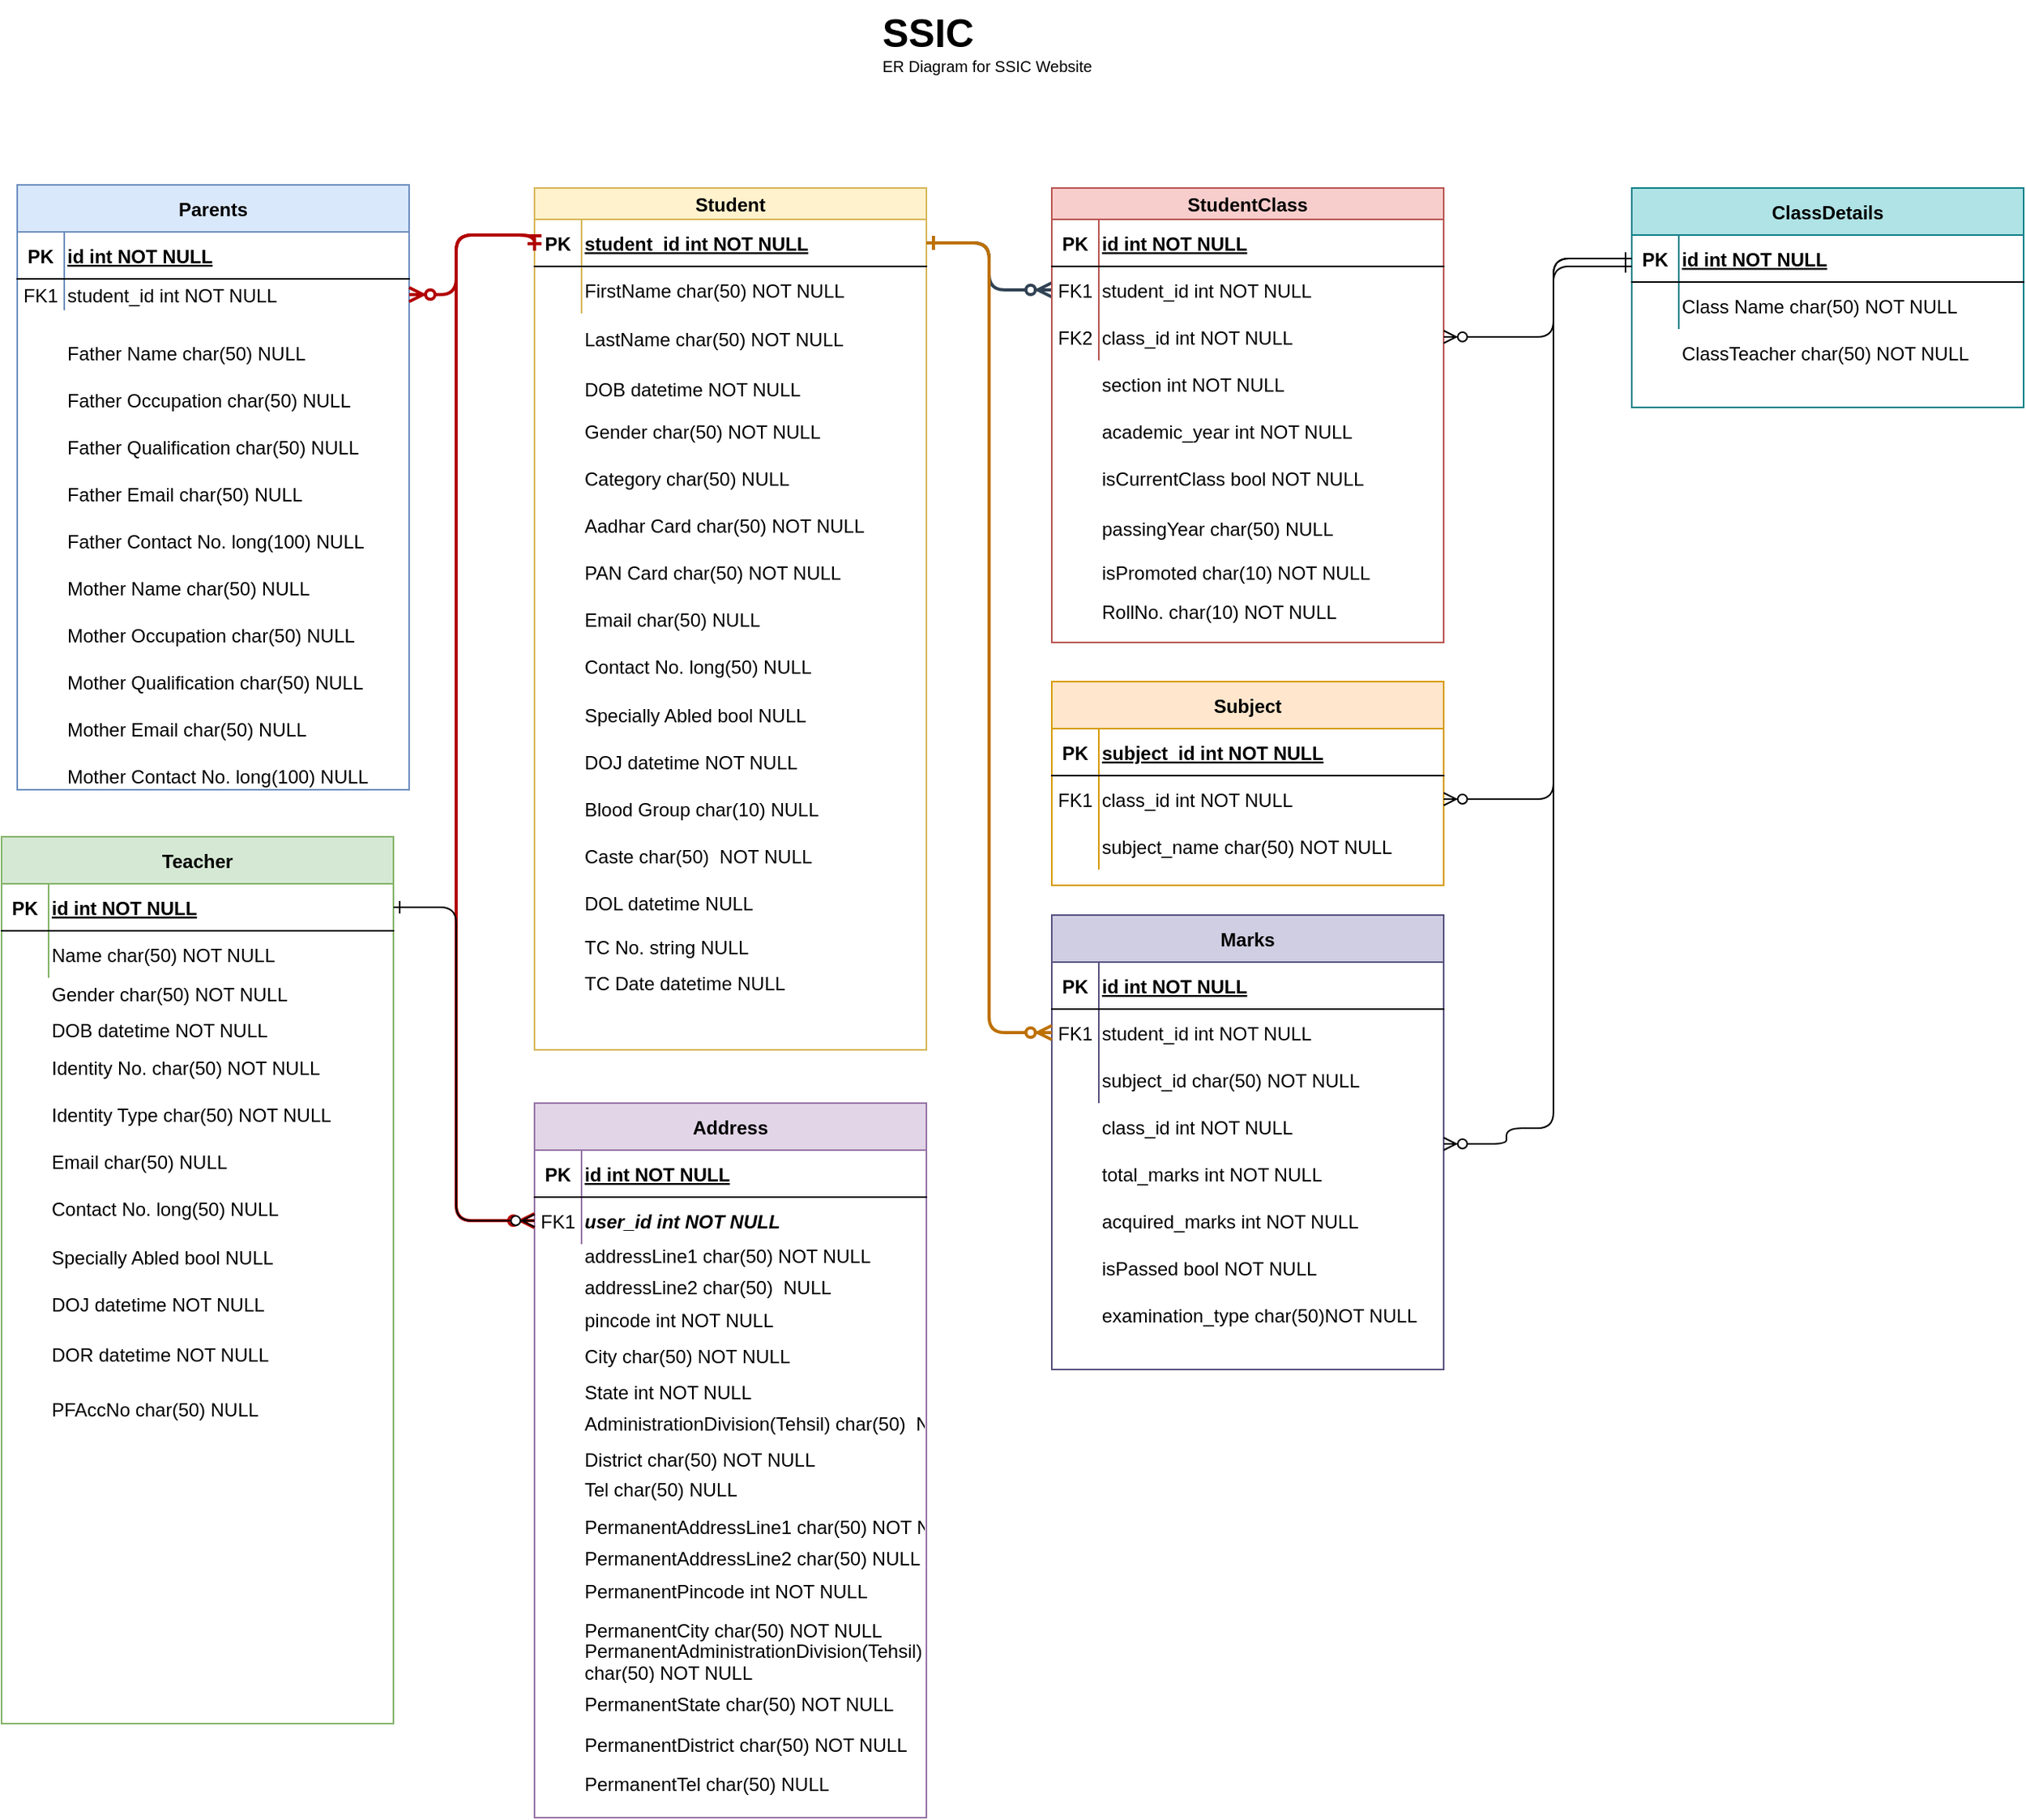 <mxfile version="24.7.12">
  <diagram id="R2lEEEUBdFMjLlhIrx00" name="Page-1">
    <mxGraphModel dx="1963" dy="592" grid="1" gridSize="10" guides="1" tooltips="1" connect="1" arrows="1" fold="1" page="1" pageScale="1" pageWidth="850" pageHeight="1100" math="0" shadow="0" extFonts="Permanent Marker^https://fonts.googleapis.com/css?family=Permanent+Marker">
      <root>
        <mxCell id="0" />
        <mxCell id="1" parent="0" />
        <mxCell id="C-vyLk0tnHw3VtMMgP7b-1" value="" style="edgeStyle=orthogonalEdgeStyle;endArrow=ERzeroToMany;startArrow=ERone;endFill=1;startFill=0;spacing=2;spacingLeft=0;spacingBottom=0;strokeWidth=2;fillColor=#647687;strokeColor=#314354;" parent="1" source="C-vyLk0tnHw3VtMMgP7b-24" target="C-vyLk0tnHw3VtMMgP7b-6" edge="1">
          <mxGeometry width="100" height="100" relative="1" as="geometry">
            <mxPoint x="340" y="720" as="sourcePoint" />
            <mxPoint x="440" y="620" as="targetPoint" />
          </mxGeometry>
        </mxCell>
        <mxCell id="C-vyLk0tnHw3VtMMgP7b-2" value="StudentClass" style="shape=table;startSize=20;container=1;collapsible=1;childLayout=tableLayout;fixedRows=1;rowLines=0;fontStyle=1;align=center;resizeLast=1;spacing=2;spacingLeft=0;spacingBottom=0;fillColor=#f8cecc;strokeColor=#b85450;" parent="1" vertex="1">
          <mxGeometry x="450" y="120" width="250" height="290" as="geometry" />
        </mxCell>
        <mxCell id="C-vyLk0tnHw3VtMMgP7b-3" value="" style="shape=partialRectangle;collapsible=0;dropTarget=0;pointerEvents=0;fillColor=none;points=[[0,0.5],[1,0.5]];portConstraint=eastwest;top=0;left=0;right=0;bottom=1;spacing=2;spacingLeft=0;spacingBottom=0;" parent="C-vyLk0tnHw3VtMMgP7b-2" vertex="1">
          <mxGeometry y="20" width="250" height="30" as="geometry" />
        </mxCell>
        <mxCell id="C-vyLk0tnHw3VtMMgP7b-4" value="PK" style="shape=partialRectangle;overflow=hidden;connectable=0;fillColor=none;top=0;left=0;bottom=0;right=0;fontStyle=1;spacing=2;spacingLeft=0;spacingBottom=0;" parent="C-vyLk0tnHw3VtMMgP7b-3" vertex="1">
          <mxGeometry width="30" height="30" as="geometry">
            <mxRectangle width="30" height="30" as="alternateBounds" />
          </mxGeometry>
        </mxCell>
        <mxCell id="C-vyLk0tnHw3VtMMgP7b-5" value="id int NOT NULL " style="shape=partialRectangle;overflow=hidden;connectable=0;fillColor=none;top=0;left=0;bottom=0;right=0;align=left;spacingLeft=0;fontStyle=5;spacing=2;spacingBottom=0;" parent="C-vyLk0tnHw3VtMMgP7b-3" vertex="1">
          <mxGeometry x="30" width="220" height="30" as="geometry">
            <mxRectangle width="220" height="30" as="alternateBounds" />
          </mxGeometry>
        </mxCell>
        <mxCell id="C-vyLk0tnHw3VtMMgP7b-6" value="" style="shape=partialRectangle;collapsible=0;dropTarget=0;pointerEvents=0;fillColor=none;points=[[0,0.5],[1,0.5]];portConstraint=eastwest;top=0;left=0;right=0;bottom=0;spacing=2;spacingLeft=0;spacingBottom=0;" parent="C-vyLk0tnHw3VtMMgP7b-2" vertex="1">
          <mxGeometry y="50" width="250" height="30" as="geometry" />
        </mxCell>
        <mxCell id="C-vyLk0tnHw3VtMMgP7b-7" value="FK1" style="shape=partialRectangle;overflow=hidden;connectable=0;fillColor=none;top=0;left=0;bottom=0;right=0;spacing=2;spacingLeft=0;spacingBottom=0;" parent="C-vyLk0tnHw3VtMMgP7b-6" vertex="1">
          <mxGeometry width="30" height="30" as="geometry">
            <mxRectangle width="30" height="30" as="alternateBounds" />
          </mxGeometry>
        </mxCell>
        <mxCell id="C-vyLk0tnHw3VtMMgP7b-8" value="student_id int NOT NULL" style="shape=partialRectangle;overflow=hidden;connectable=0;fillColor=none;top=0;left=0;bottom=0;right=0;align=left;spacingLeft=0;spacing=2;spacingBottom=0;" parent="C-vyLk0tnHw3VtMMgP7b-6" vertex="1">
          <mxGeometry x="30" width="220" height="30" as="geometry">
            <mxRectangle width="220" height="30" as="alternateBounds" />
          </mxGeometry>
        </mxCell>
        <mxCell id="C-vyLk0tnHw3VtMMgP7b-9" value="" style="shape=partialRectangle;collapsible=0;dropTarget=0;pointerEvents=0;fillColor=none;points=[[0,0.5],[1,0.5]];portConstraint=eastwest;top=0;left=0;right=0;bottom=0;spacing=2;spacingLeft=0;spacingBottom=0;" parent="C-vyLk0tnHw3VtMMgP7b-2" vertex="1">
          <mxGeometry y="80" width="250" height="30" as="geometry" />
        </mxCell>
        <mxCell id="C-vyLk0tnHw3VtMMgP7b-10" value="FK2" style="shape=partialRectangle;overflow=hidden;connectable=0;fillColor=none;top=0;left=0;bottom=0;right=0;spacing=2;spacingLeft=0;spacingBottom=0;" parent="C-vyLk0tnHw3VtMMgP7b-9" vertex="1">
          <mxGeometry width="30" height="30" as="geometry">
            <mxRectangle width="30" height="30" as="alternateBounds" />
          </mxGeometry>
        </mxCell>
        <mxCell id="C-vyLk0tnHw3VtMMgP7b-11" value="class_id int NOT NULL" style="shape=partialRectangle;overflow=hidden;connectable=0;fillColor=none;top=0;left=0;bottom=0;right=0;align=left;spacingLeft=0;spacing=2;spacingBottom=0;" parent="C-vyLk0tnHw3VtMMgP7b-9" vertex="1">
          <mxGeometry x="30" width="220" height="30" as="geometry">
            <mxRectangle width="220" height="30" as="alternateBounds" />
          </mxGeometry>
        </mxCell>
        <mxCell id="C-vyLk0tnHw3VtMMgP7b-13" value="Subject" style="shape=table;startSize=30;container=1;collapsible=1;childLayout=tableLayout;fixedRows=1;rowLines=0;fontStyle=1;align=center;resizeLast=1;spacing=2;spacingLeft=0;spacingBottom=0;fillColor=#ffe6cc;strokeColor=#d79b00;" parent="1" vertex="1">
          <mxGeometry x="450" y="435" width="250" height="130" as="geometry" />
        </mxCell>
        <mxCell id="C-vyLk0tnHw3VtMMgP7b-14" value="" style="shape=partialRectangle;collapsible=0;dropTarget=0;pointerEvents=0;fillColor=none;points=[[0,0.5],[1,0.5]];portConstraint=eastwest;top=0;left=0;right=0;bottom=1;spacing=2;spacingLeft=0;spacingBottom=0;" parent="C-vyLk0tnHw3VtMMgP7b-13" vertex="1">
          <mxGeometry y="30" width="250" height="30" as="geometry" />
        </mxCell>
        <mxCell id="C-vyLk0tnHw3VtMMgP7b-15" value="PK" style="shape=partialRectangle;overflow=hidden;connectable=0;fillColor=none;top=0;left=0;bottom=0;right=0;fontStyle=1;spacing=2;spacingLeft=0;spacingBottom=0;" parent="C-vyLk0tnHw3VtMMgP7b-14" vertex="1">
          <mxGeometry width="30" height="30" as="geometry">
            <mxRectangle width="30" height="30" as="alternateBounds" />
          </mxGeometry>
        </mxCell>
        <mxCell id="C-vyLk0tnHw3VtMMgP7b-16" value="subject_id int NOT NULL " style="shape=partialRectangle;overflow=hidden;connectable=0;fillColor=none;top=0;left=0;bottom=0;right=0;align=left;spacingLeft=0;fontStyle=5;spacing=2;spacingBottom=0;" parent="C-vyLk0tnHw3VtMMgP7b-14" vertex="1">
          <mxGeometry x="30" width="220" height="30" as="geometry">
            <mxRectangle width="220" height="30" as="alternateBounds" />
          </mxGeometry>
        </mxCell>
        <mxCell id="C-vyLk0tnHw3VtMMgP7b-17" value="" style="shape=partialRectangle;collapsible=0;dropTarget=0;pointerEvents=0;fillColor=none;points=[[0,0.5],[1,0.5]];portConstraint=eastwest;top=0;left=0;right=0;bottom=0;spacing=2;spacingLeft=0;spacingBottom=0;" parent="C-vyLk0tnHw3VtMMgP7b-13" vertex="1">
          <mxGeometry y="60" width="250" height="30" as="geometry" />
        </mxCell>
        <mxCell id="C-vyLk0tnHw3VtMMgP7b-18" value="FK1" style="shape=partialRectangle;overflow=hidden;connectable=0;fillColor=none;top=0;left=0;bottom=0;right=0;spacing=2;spacingLeft=0;spacingBottom=0;" parent="C-vyLk0tnHw3VtMMgP7b-17" vertex="1">
          <mxGeometry width="30" height="30" as="geometry">
            <mxRectangle width="30" height="30" as="alternateBounds" />
          </mxGeometry>
        </mxCell>
        <mxCell id="C-vyLk0tnHw3VtMMgP7b-19" value="class_id int NOT NULL" style="shape=partialRectangle;overflow=hidden;connectable=0;fillColor=none;top=0;left=0;bottom=0;right=0;align=left;spacingLeft=0;spacing=2;spacingBottom=0;" parent="C-vyLk0tnHw3VtMMgP7b-17" vertex="1">
          <mxGeometry x="30" width="220" height="30" as="geometry">
            <mxRectangle width="220" height="30" as="alternateBounds" />
          </mxGeometry>
        </mxCell>
        <mxCell id="C-vyLk0tnHw3VtMMgP7b-20" value="" style="shape=partialRectangle;collapsible=0;dropTarget=0;pointerEvents=0;fillColor=none;points=[[0,0.5],[1,0.5]];portConstraint=eastwest;top=0;left=0;right=0;bottom=0;spacing=2;spacingLeft=0;spacingBottom=0;" parent="C-vyLk0tnHw3VtMMgP7b-13" vertex="1">
          <mxGeometry y="90" width="250" height="30" as="geometry" />
        </mxCell>
        <mxCell id="C-vyLk0tnHw3VtMMgP7b-21" value="" style="shape=partialRectangle;overflow=hidden;connectable=0;fillColor=none;top=0;left=0;bottom=0;right=0;spacing=2;spacingLeft=0;spacingBottom=0;" parent="C-vyLk0tnHw3VtMMgP7b-20" vertex="1">
          <mxGeometry width="30" height="30" as="geometry">
            <mxRectangle width="30" height="30" as="alternateBounds" />
          </mxGeometry>
        </mxCell>
        <mxCell id="C-vyLk0tnHw3VtMMgP7b-22" value="subject_name char(50) NOT NULL" style="shape=partialRectangle;overflow=hidden;connectable=0;fillColor=none;top=0;left=0;bottom=0;right=0;align=left;spacingLeft=0;spacing=2;spacingBottom=0;" parent="C-vyLk0tnHw3VtMMgP7b-20" vertex="1">
          <mxGeometry x="30" width="220" height="30" as="geometry">
            <mxRectangle width="220" height="30" as="alternateBounds" />
          </mxGeometry>
        </mxCell>
        <mxCell id="C-vyLk0tnHw3VtMMgP7b-23" value="Student" style="shape=table;startSize=20;container=1;collapsible=1;childLayout=tableLayout;fixedRows=1;rowLines=0;fontStyle=1;align=center;resizeLast=1;spacing=2;spacingLeft=0;spacingBottom=0;fillColor=#fff2cc;strokeColor=#d6b656;" parent="1" vertex="1">
          <mxGeometry x="120" y="120" width="250" height="550" as="geometry" />
        </mxCell>
        <mxCell id="C-vyLk0tnHw3VtMMgP7b-24" value="" style="shape=partialRectangle;collapsible=0;dropTarget=0;pointerEvents=0;fillColor=none;points=[[0,0.5],[1,0.5]];portConstraint=eastwest;top=0;left=0;right=0;bottom=1;spacing=2;spacingLeft=0;spacingBottom=0;" parent="C-vyLk0tnHw3VtMMgP7b-23" vertex="1">
          <mxGeometry y="20" width="250" height="30" as="geometry" />
        </mxCell>
        <mxCell id="C-vyLk0tnHw3VtMMgP7b-25" value="PK" style="shape=partialRectangle;overflow=hidden;connectable=0;fillColor=none;top=0;left=0;bottom=0;right=0;fontStyle=1;spacing=2;spacingLeft=0;spacingBottom=0;" parent="C-vyLk0tnHw3VtMMgP7b-24" vertex="1">
          <mxGeometry width="30" height="30" as="geometry">
            <mxRectangle width="30" height="30" as="alternateBounds" />
          </mxGeometry>
        </mxCell>
        <mxCell id="C-vyLk0tnHw3VtMMgP7b-26" value="student_id int NOT NULL " style="shape=partialRectangle;overflow=hidden;connectable=0;fillColor=none;top=0;left=0;bottom=0;right=0;align=left;spacingLeft=0;fontStyle=5;spacing=2;spacingBottom=0;" parent="C-vyLk0tnHw3VtMMgP7b-24" vertex="1">
          <mxGeometry x="30" width="220" height="30" as="geometry">
            <mxRectangle width="220" height="30" as="alternateBounds" />
          </mxGeometry>
        </mxCell>
        <mxCell id="C-vyLk0tnHw3VtMMgP7b-27" value="" style="shape=partialRectangle;collapsible=0;dropTarget=0;pointerEvents=0;fillColor=none;points=[[0,0.5],[1,0.5]];portConstraint=eastwest;top=0;left=0;right=0;bottom=0;spacing=2;spacingLeft=0;spacingBottom=0;" parent="C-vyLk0tnHw3VtMMgP7b-23" vertex="1">
          <mxGeometry y="50" width="250" height="30" as="geometry" />
        </mxCell>
        <mxCell id="C-vyLk0tnHw3VtMMgP7b-28" value="" style="shape=partialRectangle;overflow=hidden;connectable=0;fillColor=none;top=0;left=0;bottom=0;right=0;spacing=2;spacingLeft=0;spacingBottom=0;" parent="C-vyLk0tnHw3VtMMgP7b-27" vertex="1">
          <mxGeometry width="30" height="30" as="geometry">
            <mxRectangle width="30" height="30" as="alternateBounds" />
          </mxGeometry>
        </mxCell>
        <mxCell id="C-vyLk0tnHw3VtMMgP7b-29" value="FirstName char(50) NOT NULL" style="shape=partialRectangle;overflow=hidden;connectable=0;fillColor=none;top=0;left=0;bottom=0;right=0;align=left;spacingLeft=0;spacing=2;spacingBottom=0;" parent="C-vyLk0tnHw3VtMMgP7b-27" vertex="1">
          <mxGeometry x="30" width="220" height="30" as="geometry">
            <mxRectangle width="220" height="30" as="alternateBounds" />
          </mxGeometry>
        </mxCell>
        <mxCell id="k3oxSV8VT4pSsXAw7agm-1" value="&lt;p style=&quot;line-height: 130%;&quot;&gt;&lt;/p&gt;&lt;h1 style=&quot;margin-top: 0px; font-size: 25px; line-height: 20%;&quot;&gt;SSIC&lt;/h1&gt;&lt;p style=&quot;line-height: 20%;&quot;&gt;&lt;font style=&quot;font-size: 10px;&quot;&gt;ER Diagram for SSIC Website&lt;/font&gt;&lt;/p&gt;&lt;p&gt;&lt;/p&gt;" style="text;html=1;whiteSpace=wrap;overflow=hidden;rounded=0;labelBackgroundColor=default;" parent="1" vertex="1">
          <mxGeometry x="340" width="140" height="50" as="geometry" />
        </mxCell>
        <mxCell id="k3oxSV8VT4pSsXAw7agm-7" value="" style="group;spacing=2;spacingLeft=0;spacingBottom=0;" parent="1" vertex="1" connectable="0">
          <mxGeometry x="120" y="201" width="250" height="30" as="geometry" />
        </mxCell>
        <mxCell id="k3oxSV8VT4pSsXAw7agm-5" value="" style="shape=partialRectangle;overflow=hidden;connectable=0;fillColor=none;top=0;left=0;bottom=0;right=0;spacing=2;spacingLeft=0;spacingBottom=0;" parent="k3oxSV8VT4pSsXAw7agm-7" vertex="1">
          <mxGeometry width="30" height="30" as="geometry">
            <mxRectangle width="30" height="30" as="alternateBounds" />
          </mxGeometry>
        </mxCell>
        <mxCell id="k3oxSV8VT4pSsXAw7agm-6" value="LastName char(50) NOT NULL" style="shape=partialRectangle;overflow=hidden;connectable=0;fillColor=none;top=0;left=0;bottom=0;right=0;align=left;spacingLeft=0;spacing=2;spacingBottom=0;" parent="k3oxSV8VT4pSsXAw7agm-7" vertex="1">
          <mxGeometry x="30" width="220" height="30" as="geometry">
            <mxRectangle width="220" height="30" as="alternateBounds" />
          </mxGeometry>
        </mxCell>
        <mxCell id="k3oxSV8VT4pSsXAw7agm-8" value="" style="group;spacing=2;spacingLeft=0;spacingBottom=0;" parent="1" vertex="1" connectable="0">
          <mxGeometry x="120" y="233" width="250" height="30" as="geometry" />
        </mxCell>
        <mxCell id="k3oxSV8VT4pSsXAw7agm-9" value="" style="shape=partialRectangle;overflow=hidden;connectable=0;fillColor=none;top=0;left=0;bottom=0;right=0;spacing=2;spacingLeft=0;spacingBottom=0;" parent="k3oxSV8VT4pSsXAw7agm-8" vertex="1">
          <mxGeometry width="30" height="30" as="geometry">
            <mxRectangle width="30" height="30" as="alternateBounds" />
          </mxGeometry>
        </mxCell>
        <mxCell id="k3oxSV8VT4pSsXAw7agm-10" value="DOB datetime NOT NULL" style="shape=partialRectangle;overflow=hidden;connectable=0;fillColor=none;top=0;left=0;bottom=0;right=0;align=left;spacingLeft=0;spacing=2;spacingBottom=0;" parent="k3oxSV8VT4pSsXAw7agm-8" vertex="1">
          <mxGeometry x="30" width="220" height="30" as="geometry">
            <mxRectangle width="220" height="30" as="alternateBounds" />
          </mxGeometry>
        </mxCell>
        <mxCell id="k3oxSV8VT4pSsXAw7agm-11" value="" style="group;spacing=2;spacingLeft=0;spacingBottom=0;" parent="1" vertex="1" connectable="0">
          <mxGeometry x="120" y="260" width="250" height="30" as="geometry" />
        </mxCell>
        <mxCell id="k3oxSV8VT4pSsXAw7agm-12" value="" style="shape=partialRectangle;overflow=hidden;connectable=0;fillColor=none;top=0;left=0;bottom=0;right=0;spacing=2;spacingLeft=0;spacingBottom=0;" parent="k3oxSV8VT4pSsXAw7agm-11" vertex="1">
          <mxGeometry width="30" height="30" as="geometry">
            <mxRectangle width="30" height="30" as="alternateBounds" />
          </mxGeometry>
        </mxCell>
        <mxCell id="k3oxSV8VT4pSsXAw7agm-13" value="Gender char(50) NOT NULL" style="shape=partialRectangle;overflow=hidden;connectable=0;fillColor=none;top=0;left=0;bottom=0;right=0;align=left;spacingLeft=0;spacing=2;spacingBottom=0;" parent="k3oxSV8VT4pSsXAw7agm-11" vertex="1">
          <mxGeometry x="30" width="220" height="30" as="geometry">
            <mxRectangle width="220" height="30" as="alternateBounds" />
          </mxGeometry>
        </mxCell>
        <mxCell id="k3oxSV8VT4pSsXAw7agm-14" value="Category char(50) NULL" style="shape=partialRectangle;overflow=hidden;connectable=0;fillColor=none;top=0;left=0;bottom=0;right=0;align=left;spacingLeft=0;spacing=2;spacingBottom=0;" parent="1" vertex="1">
          <mxGeometry x="150" y="290" width="220" height="30" as="geometry">
            <mxRectangle width="220" height="30" as="alternateBounds" />
          </mxGeometry>
        </mxCell>
        <mxCell id="k3oxSV8VT4pSsXAw7agm-15" value="Aadhar Card char(50) NOT NULL" style="shape=partialRectangle;overflow=hidden;connectable=0;fillColor=none;top=0;left=0;bottom=0;right=0;align=left;spacingLeft=0;spacing=2;spacingBottom=0;" parent="1" vertex="1">
          <mxGeometry x="150" y="320" width="220" height="30" as="geometry">
            <mxRectangle width="220" height="30" as="alternateBounds" />
          </mxGeometry>
        </mxCell>
        <mxCell id="k3oxSV8VT4pSsXAw7agm-16" value="PAN Card char(50) NOT NULL" style="shape=partialRectangle;overflow=hidden;connectable=0;fillColor=none;top=0;left=0;bottom=0;right=0;align=left;spacingLeft=0;spacing=2;spacingBottom=0;" parent="1" vertex="1">
          <mxGeometry x="150" y="350" width="220" height="30" as="geometry">
            <mxRectangle width="220" height="30" as="alternateBounds" />
          </mxGeometry>
        </mxCell>
        <mxCell id="k3oxSV8VT4pSsXAw7agm-17" value="Email char(50) NULL" style="shape=partialRectangle;overflow=hidden;connectable=0;fillColor=none;top=0;left=0;bottom=0;right=0;align=left;spacingLeft=0;spacing=2;spacingBottom=0;" parent="1" vertex="1">
          <mxGeometry x="150" y="380" width="220" height="30" as="geometry">
            <mxRectangle width="220" height="30" as="alternateBounds" />
          </mxGeometry>
        </mxCell>
        <mxCell id="k3oxSV8VT4pSsXAw7agm-18" value="Contact No. long(50) NULL" style="shape=partialRectangle;overflow=hidden;connectable=0;fillColor=none;top=0;left=0;bottom=0;right=0;align=left;spacingLeft=0;spacing=2;spacingBottom=0;" parent="1" vertex="1">
          <mxGeometry x="150" y="410" width="220" height="30" as="geometry">
            <mxRectangle width="220" height="30" as="alternateBounds" />
          </mxGeometry>
        </mxCell>
        <mxCell id="k3oxSV8VT4pSsXAw7agm-30" value="Specially Abled bool NULL" style="shape=partialRectangle;overflow=hidden;connectable=0;fillColor=none;top=0;left=0;bottom=0;right=0;align=left;spacingLeft=0;spacing=2;spacingBottom=0;" parent="1" vertex="1">
          <mxGeometry x="150" y="441" width="220" height="30" as="geometry">
            <mxRectangle width="220" height="30" as="alternateBounds" />
          </mxGeometry>
        </mxCell>
        <mxCell id="k3oxSV8VT4pSsXAw7agm-31" value="DOJ datetime NOT NULL" style="shape=partialRectangle;overflow=hidden;connectable=0;fillColor=none;top=0;left=0;bottom=0;right=0;align=left;spacingLeft=0;spacing=2;spacingBottom=0;" parent="1" vertex="1">
          <mxGeometry x="150" y="471" width="220" height="30" as="geometry">
            <mxRectangle width="220" height="30" as="alternateBounds" />
          </mxGeometry>
        </mxCell>
        <mxCell id="k3oxSV8VT4pSsXAw7agm-32" value="section int NOT NULL" style="shape=partialRectangle;overflow=hidden;connectable=0;fillColor=none;top=0;left=0;bottom=0;right=0;align=left;spacingLeft=0;spacing=2;spacingBottom=0;" parent="1" vertex="1">
          <mxGeometry x="480" y="230" width="220" height="30" as="geometry">
            <mxRectangle width="220" height="30" as="alternateBounds" />
          </mxGeometry>
        </mxCell>
        <mxCell id="k3oxSV8VT4pSsXAw7agm-33" value="Marks" style="shape=table;startSize=30;container=1;collapsible=1;childLayout=tableLayout;fixedRows=1;rowLines=0;fontStyle=1;align=center;resizeLast=1;spacing=2;spacingLeft=0;spacingBottom=0;fillColor=#d0cee2;strokeColor=#56517e;" parent="1" vertex="1">
          <mxGeometry x="450" y="584" width="250" height="290" as="geometry" />
        </mxCell>
        <mxCell id="k3oxSV8VT4pSsXAw7agm-34" value="" style="shape=partialRectangle;collapsible=0;dropTarget=0;pointerEvents=0;fillColor=none;points=[[0,0.5],[1,0.5]];portConstraint=eastwest;top=0;left=0;right=0;bottom=1;spacing=2;spacingLeft=0;spacingBottom=0;" parent="k3oxSV8VT4pSsXAw7agm-33" vertex="1">
          <mxGeometry y="30" width="250" height="30" as="geometry" />
        </mxCell>
        <mxCell id="k3oxSV8VT4pSsXAw7agm-35" value="PK" style="shape=partialRectangle;overflow=hidden;connectable=0;fillColor=none;top=0;left=0;bottom=0;right=0;fontStyle=1;spacing=2;spacingLeft=0;spacingBottom=0;" parent="k3oxSV8VT4pSsXAw7agm-34" vertex="1">
          <mxGeometry width="30" height="30" as="geometry">
            <mxRectangle width="30" height="30" as="alternateBounds" />
          </mxGeometry>
        </mxCell>
        <mxCell id="k3oxSV8VT4pSsXAw7agm-36" value="id int NOT NULL " style="shape=partialRectangle;overflow=hidden;connectable=0;fillColor=none;top=0;left=0;bottom=0;right=0;align=left;spacingLeft=0;fontStyle=5;spacing=2;spacingBottom=0;" parent="k3oxSV8VT4pSsXAw7agm-34" vertex="1">
          <mxGeometry x="30" width="220" height="30" as="geometry">
            <mxRectangle width="220" height="30" as="alternateBounds" />
          </mxGeometry>
        </mxCell>
        <mxCell id="k3oxSV8VT4pSsXAw7agm-37" value="" style="shape=partialRectangle;collapsible=0;dropTarget=0;pointerEvents=0;fillColor=none;points=[[0,0.5],[1,0.5]];portConstraint=eastwest;top=0;left=0;right=0;bottom=0;spacing=2;spacingLeft=0;spacingBottom=0;" parent="k3oxSV8VT4pSsXAw7agm-33" vertex="1">
          <mxGeometry y="60" width="250" height="30" as="geometry" />
        </mxCell>
        <mxCell id="k3oxSV8VT4pSsXAw7agm-38" value="FK1" style="shape=partialRectangle;overflow=hidden;connectable=0;fillColor=none;top=0;left=0;bottom=0;right=0;spacing=2;spacingLeft=0;spacingBottom=0;" parent="k3oxSV8VT4pSsXAw7agm-37" vertex="1">
          <mxGeometry width="30" height="30" as="geometry">
            <mxRectangle width="30" height="30" as="alternateBounds" />
          </mxGeometry>
        </mxCell>
        <mxCell id="k3oxSV8VT4pSsXAw7agm-39" value="student_id int NOT NULL" style="shape=partialRectangle;overflow=hidden;connectable=0;fillColor=none;top=0;left=0;bottom=0;right=0;align=left;spacingLeft=0;spacing=2;spacingBottom=0;" parent="k3oxSV8VT4pSsXAw7agm-37" vertex="1">
          <mxGeometry x="30" width="220" height="30" as="geometry">
            <mxRectangle width="220" height="30" as="alternateBounds" />
          </mxGeometry>
        </mxCell>
        <mxCell id="k3oxSV8VT4pSsXAw7agm-40" value="" style="shape=partialRectangle;collapsible=0;dropTarget=0;pointerEvents=0;fillColor=none;points=[[0,0.5],[1,0.5]];portConstraint=eastwest;top=0;left=0;right=0;bottom=0;spacing=2;spacingLeft=0;spacingBottom=0;" parent="k3oxSV8VT4pSsXAw7agm-33" vertex="1">
          <mxGeometry y="90" width="250" height="30" as="geometry" />
        </mxCell>
        <mxCell id="k3oxSV8VT4pSsXAw7agm-41" value="" style="shape=partialRectangle;overflow=hidden;connectable=0;fillColor=none;top=0;left=0;bottom=0;right=0;spacing=2;spacingLeft=0;spacingBottom=0;" parent="k3oxSV8VT4pSsXAw7agm-40" vertex="1">
          <mxGeometry width="30" height="30" as="geometry">
            <mxRectangle width="30" height="30" as="alternateBounds" />
          </mxGeometry>
        </mxCell>
        <mxCell id="k3oxSV8VT4pSsXAw7agm-42" value="subject_id char(50) NOT NULL" style="shape=partialRectangle;overflow=hidden;connectable=0;fillColor=none;top=0;left=0;bottom=0;right=0;align=left;spacingLeft=0;spacing=2;spacingBottom=0;" parent="k3oxSV8VT4pSsXAw7agm-40" vertex="1">
          <mxGeometry x="30" width="220" height="30" as="geometry">
            <mxRectangle width="220" height="30" as="alternateBounds" />
          </mxGeometry>
        </mxCell>
        <mxCell id="k3oxSV8VT4pSsXAw7agm-46" value="" style="edgeStyle=orthogonalEdgeStyle;endArrow=ERzeroToMany;startArrow=ERone;endFill=1;startFill=0;exitX=1;exitY=0.5;exitDx=0;exitDy=0;fillColor=#f0a30a;strokeColor=#BD7000;targetPerimeterSpacing=0;jumpSize=0;strokeWidth=2;spacing=2;spacingLeft=0;spacingBottom=0;" parent="1" source="C-vyLk0tnHw3VtMMgP7b-24" target="k3oxSV8VT4pSsXAw7agm-37" edge="1">
          <mxGeometry width="100" height="100" relative="1" as="geometry">
            <mxPoint x="700" y="155" as="sourcePoint" />
            <mxPoint x="740" y="490" as="targetPoint" />
          </mxGeometry>
        </mxCell>
        <mxCell id="k3oxSV8VT4pSsXAw7agm-50" value="academic_year int NOT NULL" style="shape=partialRectangle;overflow=hidden;connectable=0;fillColor=none;top=0;left=0;bottom=0;right=0;align=left;spacingLeft=0;spacing=2;spacingBottom=0;" parent="1" vertex="1">
          <mxGeometry x="480" y="260" width="220" height="30" as="geometry">
            <mxRectangle width="220" height="30" as="alternateBounds" />
          </mxGeometry>
        </mxCell>
        <mxCell id="k3oxSV8VT4pSsXAw7agm-51" value="class_id int NOT NULL" style="shape=partialRectangle;overflow=hidden;connectable=0;fillColor=none;top=0;left=0;bottom=0;right=0;align=left;spacingLeft=0;spacing=2;spacingBottom=0;" parent="1" vertex="1">
          <mxGeometry x="480" y="704" width="220" height="30" as="geometry">
            <mxRectangle width="220" height="30" as="alternateBounds" />
          </mxGeometry>
        </mxCell>
        <mxCell id="k3oxSV8VT4pSsXAw7agm-52" value="total_marks int NOT NULL" style="shape=partialRectangle;overflow=hidden;connectable=0;fillColor=none;top=0;left=0;bottom=0;right=0;align=left;spacingLeft=0;spacing=2;spacingBottom=0;" parent="1" vertex="1">
          <mxGeometry x="480" y="734" width="220" height="30" as="geometry">
            <mxRectangle width="220" height="30" as="alternateBounds" />
          </mxGeometry>
        </mxCell>
        <mxCell id="k3oxSV8VT4pSsXAw7agm-53" value="acquired_marks int NOT NULL" style="shape=partialRectangle;overflow=hidden;connectable=0;fillColor=none;top=0;left=0;bottom=0;right=0;align=left;spacingLeft=0;spacing=2;spacingBottom=0;" parent="1" vertex="1">
          <mxGeometry x="480" y="764" width="220" height="30" as="geometry">
            <mxRectangle width="220" height="30" as="alternateBounds" />
          </mxGeometry>
        </mxCell>
        <mxCell id="k3oxSV8VT4pSsXAw7agm-54" value="isPassed bool NOT NULL" style="shape=partialRectangle;overflow=hidden;connectable=0;fillColor=none;top=0;left=0;bottom=0;right=0;align=left;spacingLeft=0;spacing=2;spacingBottom=0;" parent="1" vertex="1">
          <mxGeometry x="480" y="794" width="220" height="30" as="geometry">
            <mxRectangle width="220" height="30" as="alternateBounds" />
          </mxGeometry>
        </mxCell>
        <mxCell id="k3oxSV8VT4pSsXAw7agm-55" value="examination_type char(50)NOT NULL" style="shape=partialRectangle;overflow=hidden;connectable=0;fillColor=none;top=0;left=0;bottom=0;right=0;align=left;spacingLeft=0;spacing=2;spacingBottom=0;" parent="1" vertex="1">
          <mxGeometry x="480" y="824" width="220" height="30" as="geometry">
            <mxRectangle width="220" height="30" as="alternateBounds" />
          </mxGeometry>
        </mxCell>
        <mxCell id="k3oxSV8VT4pSsXAw7agm-66" value="isCurrentClass bool NOT NULL" style="shape=partialRectangle;overflow=hidden;connectable=0;fillColor=none;top=0;left=0;bottom=0;right=0;align=left;spacingLeft=0;spacing=2;spacingBottom=0;" parent="1" vertex="1">
          <mxGeometry x="480" y="290" width="220" height="30" as="geometry">
            <mxRectangle width="220" height="30" as="alternateBounds" />
          </mxGeometry>
        </mxCell>
        <mxCell id="k3oxSV8VT4pSsXAw7agm-67" value="ClassDetails" style="shape=table;startSize=30;container=1;collapsible=1;childLayout=tableLayout;fixedRows=1;rowLines=0;fontStyle=1;align=center;resizeLast=1;spacing=2;spacingLeft=0;spacingBottom=0;fillColor=#b0e3e6;strokeColor=#0e8088;" parent="1" vertex="1">
          <mxGeometry x="820" y="120" width="250" height="140" as="geometry" />
        </mxCell>
        <mxCell id="k3oxSV8VT4pSsXAw7agm-68" value="" style="shape=partialRectangle;collapsible=0;dropTarget=0;pointerEvents=0;fillColor=none;points=[[0,0.5],[1,0.5]];portConstraint=eastwest;top=0;left=0;right=0;bottom=1;spacing=2;spacingLeft=0;spacingBottom=0;" parent="k3oxSV8VT4pSsXAw7agm-67" vertex="1">
          <mxGeometry y="30" width="250" height="30" as="geometry" />
        </mxCell>
        <mxCell id="k3oxSV8VT4pSsXAw7agm-69" value="PK" style="shape=partialRectangle;overflow=hidden;connectable=0;fillColor=none;top=0;left=0;bottom=0;right=0;fontStyle=1;spacing=2;spacingLeft=0;spacingBottom=0;" parent="k3oxSV8VT4pSsXAw7agm-68" vertex="1">
          <mxGeometry width="30" height="30" as="geometry">
            <mxRectangle width="30" height="30" as="alternateBounds" />
          </mxGeometry>
        </mxCell>
        <mxCell id="k3oxSV8VT4pSsXAw7agm-70" value="id int NOT NULL " style="shape=partialRectangle;overflow=hidden;connectable=0;fillColor=none;top=0;left=0;bottom=0;right=0;align=left;spacingLeft=0;fontStyle=5;spacing=2;spacingBottom=0;" parent="k3oxSV8VT4pSsXAw7agm-68" vertex="1">
          <mxGeometry x="30" width="220" height="30" as="geometry">
            <mxRectangle width="220" height="30" as="alternateBounds" />
          </mxGeometry>
        </mxCell>
        <mxCell id="k3oxSV8VT4pSsXAw7agm-74" value="" style="shape=partialRectangle;collapsible=0;dropTarget=0;pointerEvents=0;fillColor=none;points=[[0,0.5],[1,0.5]];portConstraint=eastwest;top=0;left=0;right=0;bottom=0;spacing=2;spacingLeft=0;spacingBottom=0;" parent="k3oxSV8VT4pSsXAw7agm-67" vertex="1">
          <mxGeometry y="60" width="250" height="30" as="geometry" />
        </mxCell>
        <mxCell id="k3oxSV8VT4pSsXAw7agm-75" value="" style="shape=partialRectangle;overflow=hidden;connectable=0;fillColor=none;top=0;left=0;bottom=0;right=0;spacing=2;spacingLeft=0;spacingBottom=0;" parent="k3oxSV8VT4pSsXAw7agm-74" vertex="1">
          <mxGeometry width="30" height="30" as="geometry">
            <mxRectangle width="30" height="30" as="alternateBounds" />
          </mxGeometry>
        </mxCell>
        <mxCell id="k3oxSV8VT4pSsXAw7agm-76" value="Class Name char(50) NOT NULL" style="shape=partialRectangle;overflow=hidden;connectable=0;fillColor=none;top=0;left=0;bottom=0;right=0;align=left;spacingLeft=0;spacing=2;spacingBottom=0;" parent="k3oxSV8VT4pSsXAw7agm-74" vertex="1">
          <mxGeometry x="30" width="220" height="30" as="geometry">
            <mxRectangle width="220" height="30" as="alternateBounds" />
          </mxGeometry>
        </mxCell>
        <mxCell id="k3oxSV8VT4pSsXAw7agm-77" value="passingYear char(50) NULL" style="shape=partialRectangle;overflow=hidden;connectable=0;fillColor=none;top=0;left=0;bottom=0;right=0;align=left;spacingLeft=0;spacing=2;spacingBottom=0;" parent="1" vertex="1">
          <mxGeometry x="480" y="322" width="220" height="30" as="geometry">
            <mxRectangle width="220" height="30" as="alternateBounds" />
          </mxGeometry>
        </mxCell>
        <mxCell id="k3oxSV8VT4pSsXAw7agm-78" value="isPromoted char(10) NOT NULL" style="shape=partialRectangle;overflow=hidden;connectable=0;fillColor=none;top=0;left=0;bottom=0;right=0;align=left;spacingLeft=0;spacing=2;spacingBottom=0;" parent="1" vertex="1">
          <mxGeometry x="480" y="350" width="220" height="30" as="geometry">
            <mxRectangle width="220" height="30" as="alternateBounds" />
          </mxGeometry>
        </mxCell>
        <mxCell id="k3oxSV8VT4pSsXAw7agm-82" value="RollNo. char(10) NOT NULL" style="shape=partialRectangle;overflow=hidden;connectable=0;fillColor=none;top=0;left=0;bottom=0;right=0;align=left;spacingLeft=0;spacing=2;spacingBottom=0;" parent="1" vertex="1">
          <mxGeometry x="480" y="375" width="220" height="30" as="geometry">
            <mxRectangle width="220" height="30" as="alternateBounds" />
          </mxGeometry>
        </mxCell>
        <mxCell id="k3oxSV8VT4pSsXAw7agm-83" value="Address" style="shape=table;startSize=30;container=1;collapsible=1;childLayout=tableLayout;fixedRows=1;rowLines=0;fontStyle=1;align=center;resizeLast=1;spacing=2;spacingLeft=0;spacingBottom=0;fillColor=#e1d5e7;strokeColor=#9673a6;" parent="1" vertex="1">
          <mxGeometry x="120" y="704" width="250" height="456" as="geometry" />
        </mxCell>
        <mxCell id="k3oxSV8VT4pSsXAw7agm-84" value="" style="shape=partialRectangle;collapsible=0;dropTarget=0;pointerEvents=0;fillColor=none;points=[[0,0.5],[1,0.5]];portConstraint=eastwest;top=0;left=0;right=0;bottom=1;spacing=2;spacingLeft=0;spacingBottom=0;" parent="k3oxSV8VT4pSsXAw7agm-83" vertex="1">
          <mxGeometry y="30" width="250" height="30" as="geometry" />
        </mxCell>
        <mxCell id="k3oxSV8VT4pSsXAw7agm-85" value="PK" style="shape=partialRectangle;overflow=hidden;connectable=0;fillColor=none;top=0;left=0;bottom=0;right=0;fontStyle=1;spacing=2;spacingLeft=0;spacingBottom=0;" parent="k3oxSV8VT4pSsXAw7agm-84" vertex="1">
          <mxGeometry width="30" height="30" as="geometry">
            <mxRectangle width="30" height="30" as="alternateBounds" />
          </mxGeometry>
        </mxCell>
        <mxCell id="k3oxSV8VT4pSsXAw7agm-86" value="id int NOT NULL " style="shape=partialRectangle;overflow=hidden;connectable=0;fillColor=none;top=0;left=0;bottom=0;right=0;align=left;spacingLeft=0;fontStyle=5;spacing=2;spacingBottom=0;" parent="k3oxSV8VT4pSsXAw7agm-84" vertex="1">
          <mxGeometry x="30" width="220" height="30" as="geometry">
            <mxRectangle width="220" height="30" as="alternateBounds" />
          </mxGeometry>
        </mxCell>
        <mxCell id="k3oxSV8VT4pSsXAw7agm-87" value="" style="shape=partialRectangle;collapsible=0;dropTarget=0;pointerEvents=0;fillColor=none;points=[[0,0.5],[1,0.5]];portConstraint=eastwest;top=0;left=0;right=0;bottom=0;spacing=2;spacingLeft=0;spacingBottom=0;" parent="k3oxSV8VT4pSsXAw7agm-83" vertex="1">
          <mxGeometry y="60" width="250" height="30" as="geometry" />
        </mxCell>
        <mxCell id="k3oxSV8VT4pSsXAw7agm-88" value="FK1" style="shape=partialRectangle;overflow=hidden;connectable=0;fillColor=none;top=0;left=0;bottom=0;right=0;spacing=2;spacingLeft=0;spacingBottom=0;" parent="k3oxSV8VT4pSsXAw7agm-87" vertex="1">
          <mxGeometry width="30" height="30" as="geometry">
            <mxRectangle width="30" height="30" as="alternateBounds" />
          </mxGeometry>
        </mxCell>
        <mxCell id="k3oxSV8VT4pSsXAw7agm-89" value="user_id int NOT NULL" style="shape=partialRectangle;overflow=hidden;connectable=0;fillColor=none;top=0;left=0;bottom=0;right=0;align=left;spacingLeft=0;spacing=2;spacingBottom=0;fontStyle=3" parent="k3oxSV8VT4pSsXAw7agm-87" vertex="1">
          <mxGeometry x="30" width="220" height="30" as="geometry">
            <mxRectangle width="220" height="30" as="alternateBounds" />
          </mxGeometry>
        </mxCell>
        <mxCell id="k3oxSV8VT4pSsXAw7agm-113" value="Father Name char(50) NULL" style="shape=partialRectangle;overflow=hidden;connectable=0;fillColor=none;top=0;left=0;bottom=0;right=0;align=left;spacingLeft=0;spacing=2;spacingBottom=0;" parent="1" vertex="1">
          <mxGeometry x="-180" y="210" width="220" height="30" as="geometry">
            <mxRectangle width="220" height="30" as="alternateBounds" />
          </mxGeometry>
        </mxCell>
        <mxCell id="k3oxSV8VT4pSsXAw7agm-114" value="Father Occupation char(50) NULL" style="shape=partialRectangle;overflow=hidden;connectable=0;fillColor=none;top=0;left=0;bottom=0;right=0;align=left;spacingLeft=0;spacing=2;spacingBottom=0;" parent="1" vertex="1">
          <mxGeometry x="-180" y="240" width="220" height="30" as="geometry">
            <mxRectangle width="220" height="30" as="alternateBounds" />
          </mxGeometry>
        </mxCell>
        <mxCell id="k3oxSV8VT4pSsXAw7agm-115" value="Father Qualification char(50) NULL" style="shape=partialRectangle;overflow=hidden;connectable=0;fillColor=none;top=0;left=0;bottom=0;right=0;align=left;spacingLeft=0;spacing=2;spacingBottom=0;" parent="1" vertex="1">
          <mxGeometry x="-180" y="270" width="220" height="30" as="geometry">
            <mxRectangle width="220" height="30" as="alternateBounds" />
          </mxGeometry>
        </mxCell>
        <mxCell id="k3oxSV8VT4pSsXAw7agm-116" value="Father Email char(50) NULL" style="shape=partialRectangle;overflow=hidden;connectable=0;fillColor=none;top=0;left=0;bottom=0;right=0;align=left;spacingLeft=0;spacing=2;spacingBottom=0;" parent="1" vertex="1">
          <mxGeometry x="-180" y="300" width="220" height="30" as="geometry">
            <mxRectangle width="220" height="30" as="alternateBounds" />
          </mxGeometry>
        </mxCell>
        <mxCell id="k3oxSV8VT4pSsXAw7agm-117" value="Father Contact No. long(100) NULL" style="shape=partialRectangle;overflow=hidden;connectable=0;fillColor=none;top=0;left=0;bottom=0;right=0;align=left;spacingLeft=0;spacing=2;spacingBottom=0;" parent="1" vertex="1">
          <mxGeometry x="-180" y="330" width="220" height="30" as="geometry">
            <mxRectangle width="220" height="30" as="alternateBounds" />
          </mxGeometry>
        </mxCell>
        <mxCell id="k3oxSV8VT4pSsXAw7agm-118" value="Mother Name char(50) NULL" style="shape=partialRectangle;overflow=hidden;connectable=0;fillColor=none;top=0;left=0;bottom=0;right=0;align=left;spacingLeft=0;spacing=2;spacingBottom=0;" parent="1" vertex="1">
          <mxGeometry x="-180" y="360" width="220" height="30" as="geometry">
            <mxRectangle width="220" height="30" as="alternateBounds" />
          </mxGeometry>
        </mxCell>
        <mxCell id="k3oxSV8VT4pSsXAw7agm-119" value="Mother Occupation char(50) NULL" style="shape=partialRectangle;overflow=hidden;connectable=0;fillColor=none;top=0;left=0;bottom=0;right=0;align=left;spacingLeft=0;spacing=2;spacingBottom=0;" parent="1" vertex="1">
          <mxGeometry x="-180" y="390" width="220" height="30" as="geometry">
            <mxRectangle width="220" height="30" as="alternateBounds" />
          </mxGeometry>
        </mxCell>
        <mxCell id="k3oxSV8VT4pSsXAw7agm-120" value="Mother Qualification char(50) NULL" style="shape=partialRectangle;overflow=hidden;connectable=0;fillColor=none;top=0;left=0;bottom=0;right=0;align=left;spacingLeft=0;spacing=2;spacingBottom=0;" parent="1" vertex="1">
          <mxGeometry x="-180" y="420" width="220" height="30" as="geometry">
            <mxRectangle width="220" height="30" as="alternateBounds" />
          </mxGeometry>
        </mxCell>
        <mxCell id="k3oxSV8VT4pSsXAw7agm-121" value="Mother Email char(50) NULL" style="shape=partialRectangle;overflow=hidden;connectable=0;fillColor=none;top=0;left=0;bottom=0;right=0;align=left;spacingLeft=0;spacing=2;spacingBottom=0;" parent="1" vertex="1">
          <mxGeometry x="-180" y="450" width="220" height="30" as="geometry">
            <mxRectangle width="220" height="30" as="alternateBounds" />
          </mxGeometry>
        </mxCell>
        <mxCell id="k3oxSV8VT4pSsXAw7agm-122" value="Mother Contact No. long(100) NULL" style="shape=partialRectangle;overflow=hidden;connectable=0;fillColor=none;top=0;left=0;bottom=0;right=0;align=left;spacingLeft=0;spacing=2;spacingBottom=0;" parent="1" vertex="1">
          <mxGeometry x="-180" y="480" width="220" height="30" as="geometry">
            <mxRectangle width="220" height="30" as="alternateBounds" />
          </mxGeometry>
        </mxCell>
        <mxCell id="k3oxSV8VT4pSsXAw7agm-123" value="Parents" style="shape=table;startSize=30;container=1;collapsible=1;childLayout=tableLayout;fixedRows=1;rowLines=0;fontStyle=1;align=center;resizeLast=1;spacing=2;spacingLeft=0;spacingBottom=0;fillColor=#dae8fc;strokeColor=#6c8ebf;" parent="1" vertex="1">
          <mxGeometry x="-210" y="118" width="250" height="386" as="geometry" />
        </mxCell>
        <mxCell id="k3oxSV8VT4pSsXAw7agm-124" value="" style="shape=partialRectangle;collapsible=0;dropTarget=0;pointerEvents=0;fillColor=none;points=[[0,0.5],[1,0.5]];portConstraint=eastwest;top=0;left=0;right=0;bottom=1;spacing=2;spacingLeft=0;spacingBottom=0;" parent="k3oxSV8VT4pSsXAw7agm-123" vertex="1">
          <mxGeometry y="30" width="250" height="30" as="geometry" />
        </mxCell>
        <mxCell id="k3oxSV8VT4pSsXAw7agm-125" value="PK" style="shape=partialRectangle;overflow=hidden;connectable=0;fillColor=none;top=0;left=0;bottom=0;right=0;fontStyle=1;spacing=2;spacingLeft=0;spacingBottom=0;" parent="k3oxSV8VT4pSsXAw7agm-124" vertex="1">
          <mxGeometry width="30" height="30" as="geometry">
            <mxRectangle width="30" height="30" as="alternateBounds" />
          </mxGeometry>
        </mxCell>
        <mxCell id="k3oxSV8VT4pSsXAw7agm-126" value="id int NOT NULL " style="shape=partialRectangle;overflow=hidden;connectable=0;fillColor=none;top=0;left=0;bottom=0;right=0;align=left;spacingLeft=0;fontStyle=5;spacing=2;spacingBottom=0;" parent="k3oxSV8VT4pSsXAw7agm-124" vertex="1">
          <mxGeometry x="30" width="220" height="30" as="geometry">
            <mxRectangle width="220" height="30" as="alternateBounds" />
          </mxGeometry>
        </mxCell>
        <mxCell id="k3oxSV8VT4pSsXAw7agm-127" value="" style="shape=partialRectangle;collapsible=0;dropTarget=0;pointerEvents=0;fillColor=none;points=[[0,0.5],[1,0.5]];portConstraint=eastwest;top=0;left=0;right=0;bottom=0;spacing=2;spacingLeft=0;spacingBottom=0;" parent="k3oxSV8VT4pSsXAw7agm-123" vertex="1">
          <mxGeometry y="60" width="250" height="20" as="geometry" />
        </mxCell>
        <mxCell id="k3oxSV8VT4pSsXAw7agm-128" value="FK1" style="shape=partialRectangle;overflow=hidden;connectable=0;fillColor=none;top=0;left=0;bottom=0;right=0;spacing=2;spacingLeft=0;spacingBottom=0;" parent="k3oxSV8VT4pSsXAw7agm-127" vertex="1">
          <mxGeometry width="30" height="20" as="geometry">
            <mxRectangle width="30" height="20" as="alternateBounds" />
          </mxGeometry>
        </mxCell>
        <mxCell id="k3oxSV8VT4pSsXAw7agm-129" value="student_id int NOT NULL" style="shape=partialRectangle;overflow=hidden;connectable=0;fillColor=none;top=0;left=0;bottom=0;right=0;align=left;spacingLeft=0;spacing=2;spacingBottom=0;" parent="k3oxSV8VT4pSsXAw7agm-127" vertex="1">
          <mxGeometry x="30" width="220" height="20" as="geometry">
            <mxRectangle width="220" height="20" as="alternateBounds" />
          </mxGeometry>
        </mxCell>
        <mxCell id="k3oxSV8VT4pSsXAw7agm-130" value="addressLine1 char(50) NOT NULL" style="shape=partialRectangle;overflow=hidden;connectable=0;fillColor=none;top=0;left=0;bottom=0;right=0;align=left;spacingLeft=0;spacing=2;spacingBottom=0;" parent="1" vertex="1">
          <mxGeometry x="150" y="786" width="220" height="30" as="geometry">
            <mxRectangle width="220" height="30" as="alternateBounds" />
          </mxGeometry>
        </mxCell>
        <mxCell id="k3oxSV8VT4pSsXAw7agm-131" value="addressLine2 char(50)  NULL" style="shape=partialRectangle;overflow=hidden;connectable=0;fillColor=none;top=0;left=0;bottom=0;right=0;align=left;spacingLeft=0;spacing=2;spacingBottom=0;" parent="1" vertex="1">
          <mxGeometry x="150" y="806" width="220" height="30" as="geometry">
            <mxRectangle width="220" height="30" as="alternateBounds" />
          </mxGeometry>
        </mxCell>
        <mxCell id="k3oxSV8VT4pSsXAw7agm-132" value="City char(50) NOT NULL" style="shape=partialRectangle;overflow=hidden;connectable=0;fillColor=none;top=0;left=0;bottom=0;right=0;align=left;spacingLeft=0;spacing=2;spacingBottom=0;" parent="1" vertex="1">
          <mxGeometry x="150" y="850" width="220" height="30" as="geometry">
            <mxRectangle width="220" height="30" as="alternateBounds" />
          </mxGeometry>
        </mxCell>
        <mxCell id="k3oxSV8VT4pSsXAw7agm-133" value="State int NOT NULL" style="shape=partialRectangle;overflow=hidden;connectable=0;fillColor=none;top=0;left=0;bottom=0;right=0;align=left;spacingLeft=0;spacing=2;spacingBottom=0;" parent="1" vertex="1">
          <mxGeometry x="150" y="873" width="220" height="30" as="geometry">
            <mxRectangle width="220" height="30" as="alternateBounds" />
          </mxGeometry>
        </mxCell>
        <mxCell id="k3oxSV8VT4pSsXAw7agm-134" value="AdministrationDivision(Tehsil) char(50)  NOT NULL" style="shape=partialRectangle;overflow=hidden;connectable=0;fillColor=none;top=0;left=0;bottom=0;right=0;align=left;spacingLeft=0;spacing=2;spacingBottom=0;" parent="1" vertex="1">
          <mxGeometry x="150" y="893" width="220" height="30" as="geometry">
            <mxRectangle width="220" height="30" as="alternateBounds" />
          </mxGeometry>
        </mxCell>
        <mxCell id="k3oxSV8VT4pSsXAw7agm-135" value="pincode int NOT NULL" style="shape=partialRectangle;overflow=hidden;connectable=0;fillColor=none;top=0;left=0;bottom=0;right=0;align=left;spacingLeft=0;spacing=2;spacingBottom=0;" parent="1" vertex="1">
          <mxGeometry x="150" y="827" width="220" height="30" as="geometry">
            <mxRectangle width="220" height="30" as="alternateBounds" />
          </mxGeometry>
        </mxCell>
        <mxCell id="k3oxSV8VT4pSsXAw7agm-136" value="District char(50) NOT NULL" style="shape=partialRectangle;overflow=hidden;connectable=0;fillColor=none;top=0;left=0;bottom=0;right=0;align=left;spacingLeft=0;spacing=2;spacingBottom=0;" parent="1" vertex="1">
          <mxGeometry x="150" y="916" width="220" height="30" as="geometry">
            <mxRectangle width="220" height="30" as="alternateBounds" />
          </mxGeometry>
        </mxCell>
        <mxCell id="k3oxSV8VT4pSsXAw7agm-137" value="Tel char(50) NULL" style="shape=partialRectangle;overflow=hidden;connectable=0;fillColor=none;top=0;left=0;bottom=0;right=0;align=left;spacingLeft=0;spacing=2;spacingBottom=0;" parent="1" vertex="1">
          <mxGeometry x="150" y="935" width="220" height="30" as="geometry">
            <mxRectangle width="220" height="30" as="alternateBounds" />
          </mxGeometry>
        </mxCell>
        <mxCell id="k3oxSV8VT4pSsXAw7agm-138" value="PermanentAddressLine1 char(50) NOT NULL" style="shape=partialRectangle;overflow=hidden;connectable=0;fillColor=none;top=0;left=0;bottom=0;right=0;align=left;spacingLeft=0;spacing=2;spacingBottom=0;" parent="1" vertex="1">
          <mxGeometry x="150" y="959" width="220" height="30" as="geometry">
            <mxRectangle width="220" height="30" as="alternateBounds" />
          </mxGeometry>
        </mxCell>
        <mxCell id="k3oxSV8VT4pSsXAw7agm-139" value="PermanentAddressLine2 char(50) NULL" style="shape=partialRectangle;overflow=hidden;connectable=0;fillColor=none;top=0;left=0;bottom=0;right=0;align=left;spacingLeft=0;spacing=2;spacingBottom=0;" parent="1" vertex="1">
          <mxGeometry x="150" y="979" width="220" height="30" as="geometry">
            <mxRectangle width="220" height="30" as="alternateBounds" />
          </mxGeometry>
        </mxCell>
        <mxCell id="k3oxSV8VT4pSsXAw7agm-140" value="PermanentCity char(50) NOT NULL" style="shape=partialRectangle;overflow=hidden;connectable=0;fillColor=none;top=0;left=0;bottom=0;right=0;align=left;spacingLeft=0;spacing=2;spacingBottom=0;" parent="1" vertex="1">
          <mxGeometry x="150" y="1025" width="220" height="30" as="geometry">
            <mxRectangle width="220" height="30" as="alternateBounds" />
          </mxGeometry>
        </mxCell>
        <mxCell id="k3oxSV8VT4pSsXAw7agm-141" value="PermanentState char(50) NOT NULL" style="shape=partialRectangle;overflow=hidden;connectable=0;fillColor=none;top=0;left=0;bottom=0;right=0;align=left;spacingLeft=0;spacing=2;spacingBottom=0;" parent="1" vertex="1">
          <mxGeometry x="150" y="1072" width="220" height="30" as="geometry">
            <mxRectangle width="220" height="30" as="alternateBounds" />
          </mxGeometry>
        </mxCell>
        <mxCell id="k3oxSV8VT4pSsXAw7agm-142" value="PermanentAdministrationDivision(Tehsil)&#xa;char(50) NOT NULL" style="shape=partialRectangle;overflow=hidden;connectable=0;fillColor=none;top=0;left=0;bottom=0;right=0;align=left;spacingLeft=0;spacing=2;spacingBottom=0;" parent="1" vertex="1">
          <mxGeometry x="150" y="1045" width="220" height="30" as="geometry">
            <mxRectangle width="220" height="30" as="alternateBounds" />
          </mxGeometry>
        </mxCell>
        <mxCell id="k3oxSV8VT4pSsXAw7agm-143" value="PermanentPincode int NOT NULL" style="shape=partialRectangle;overflow=hidden;connectable=0;fillColor=none;top=0;left=0;bottom=0;right=0;align=left;spacingLeft=0;spacing=2;spacingBottom=0;" parent="1" vertex="1">
          <mxGeometry x="150" y="1000" width="220" height="30" as="geometry">
            <mxRectangle width="220" height="30" as="alternateBounds" />
          </mxGeometry>
        </mxCell>
        <mxCell id="k3oxSV8VT4pSsXAw7agm-144" value="PermanentDistrict char(50) NOT NULL" style="shape=partialRectangle;overflow=hidden;connectable=0;fillColor=none;top=0;left=0;bottom=0;right=0;align=left;spacingLeft=0;spacing=2;spacingBottom=0;" parent="1" vertex="1">
          <mxGeometry x="150" y="1098" width="220" height="30" as="geometry">
            <mxRectangle width="220" height="30" as="alternateBounds" />
          </mxGeometry>
        </mxCell>
        <mxCell id="k3oxSV8VT4pSsXAw7agm-145" value="PermanentTel char(50) NULL" style="shape=partialRectangle;overflow=hidden;connectable=0;fillColor=none;top=0;left=0;bottom=0;right=0;align=left;spacingLeft=0;spacing=2;spacingBottom=0;" parent="1" vertex="1">
          <mxGeometry x="150" y="1123" width="220" height="30" as="geometry">
            <mxRectangle width="220" height="30" as="alternateBounds" />
          </mxGeometry>
        </mxCell>
        <mxCell id="k3oxSV8VT4pSsXAw7agm-149" style="edgeStyle=orthogonalEdgeStyle;shape=connector;rounded=1;orthogonalLoop=1;jettySize=auto;html=1;entryX=0;entryY=0.5;entryDx=0;entryDy=0;strokeColor=#B20000;align=center;verticalAlign=middle;fontFamily=Helvetica;fontSize=11;fontColor=default;labelBackgroundColor=default;startArrow=ERone;startFill=0;endArrow=ERzeroToMany;endFill=1;exitX=0;exitY=0.5;exitDx=0;exitDy=0;strokeWidth=2;fillColor=#e51400;" parent="1" source="C-vyLk0tnHw3VtMMgP7b-24" target="k3oxSV8VT4pSsXAw7agm-87" edge="1">
          <mxGeometry relative="1" as="geometry">
            <Array as="points">
              <mxPoint x="120" y="150" />
              <mxPoint x="70" y="150" />
              <mxPoint x="70" y="779" />
            </Array>
          </mxGeometry>
        </mxCell>
        <mxCell id="k3oxSV8VT4pSsXAw7agm-150" style="edgeStyle=orthogonalEdgeStyle;shape=connector;rounded=1;orthogonalLoop=1;jettySize=auto;html=1;entryX=1;entryY=0.5;entryDx=0;entryDy=0;strokeColor=#B20000;align=center;verticalAlign=middle;fontFamily=Helvetica;fontSize=11;fontColor=default;labelBackgroundColor=default;startArrow=ERone;startFill=0;endArrow=ERzeroToMany;endFill=1;strokeWidth=2;fillColor=#e51400;curved=0;" parent="1" target="k3oxSV8VT4pSsXAw7agm-127" edge="1">
          <mxGeometry relative="1" as="geometry">
            <mxPoint x="120" y="160" as="sourcePoint" />
            <mxPoint x="140" y="619" as="targetPoint" />
            <Array as="points">
              <mxPoint x="120" y="150" />
              <mxPoint x="70" y="150" />
              <mxPoint x="70" y="188" />
            </Array>
          </mxGeometry>
        </mxCell>
        <mxCell id="k3oxSV8VT4pSsXAw7agm-152" style="edgeStyle=orthogonalEdgeStyle;shape=connector;rounded=1;orthogonalLoop=1;jettySize=auto;html=1;entryX=1;entryY=0.5;entryDx=0;entryDy=0;strokeColor=default;align=center;verticalAlign=middle;fontFamily=Helvetica;fontSize=11;fontColor=default;labelBackgroundColor=default;startArrow=ERone;startFill=0;endArrow=ERzeroToMany;endFill=1;" parent="1" source="k3oxSV8VT4pSsXAw7agm-68" target="C-vyLk0tnHw3VtMMgP7b-9" edge="1">
          <mxGeometry relative="1" as="geometry">
            <Array as="points">
              <mxPoint x="770" y="165" />
              <mxPoint x="770" y="215" />
            </Array>
          </mxGeometry>
        </mxCell>
        <mxCell id="k3oxSV8VT4pSsXAw7agm-153" style="edgeStyle=orthogonalEdgeStyle;shape=connector;rounded=1;orthogonalLoop=1;jettySize=auto;html=1;entryX=1;entryY=0.5;entryDx=0;entryDy=0;strokeColor=default;align=center;verticalAlign=middle;fontFamily=Helvetica;fontSize=11;fontColor=default;labelBackgroundColor=default;startArrow=ERone;startFill=0;endArrow=ERzeroToMany;endFill=1;" parent="1" target="C-vyLk0tnHw3VtMMgP7b-17" edge="1">
          <mxGeometry relative="1" as="geometry">
            <mxPoint x="820" y="170" as="sourcePoint" />
            <Array as="points">
              <mxPoint x="770" y="170" />
              <mxPoint x="770" y="510" />
            </Array>
          </mxGeometry>
        </mxCell>
        <mxCell id="k3oxSV8VT4pSsXAw7agm-155" style="edgeStyle=orthogonalEdgeStyle;shape=connector;rounded=1;orthogonalLoop=1;jettySize=auto;html=1;strokeColor=default;align=center;verticalAlign=middle;fontFamily=Helvetica;fontSize=11;fontColor=default;labelBackgroundColor=default;startArrow=ERone;startFill=0;endArrow=ERzeroToMany;endFill=1;" parent="1" edge="1">
          <mxGeometry relative="1" as="geometry">
            <mxPoint x="820" y="165" as="sourcePoint" />
            <mxPoint x="700" y="730" as="targetPoint" />
            <Array as="points">
              <mxPoint x="770" y="165" />
              <mxPoint x="770" y="720" />
              <mxPoint x="740" y="720" />
              <mxPoint x="740" y="730" />
            </Array>
          </mxGeometry>
        </mxCell>
        <mxCell id="k3oxSV8VT4pSsXAw7agm-156" value="Teacher" style="shape=table;startSize=30;container=1;collapsible=1;childLayout=tableLayout;fixedRows=1;rowLines=0;fontStyle=1;align=center;resizeLast=1;spacing=2;spacingLeft=0;spacingBottom=0;fillColor=#d5e8d4;strokeColor=#82b366;" parent="1" vertex="1">
          <mxGeometry x="-220" y="534" width="250" height="566" as="geometry" />
        </mxCell>
        <mxCell id="k3oxSV8VT4pSsXAw7agm-157" value="" style="shape=partialRectangle;collapsible=0;dropTarget=0;pointerEvents=0;fillColor=none;points=[[0,0.5],[1,0.5]];portConstraint=eastwest;top=0;left=0;right=0;bottom=1;spacing=2;spacingLeft=0;spacingBottom=0;" parent="k3oxSV8VT4pSsXAw7agm-156" vertex="1">
          <mxGeometry y="30" width="250" height="30" as="geometry" />
        </mxCell>
        <mxCell id="k3oxSV8VT4pSsXAw7agm-158" value="PK" style="shape=partialRectangle;overflow=hidden;connectable=0;fillColor=none;top=0;left=0;bottom=0;right=0;fontStyle=1;spacing=2;spacingLeft=0;spacingBottom=0;" parent="k3oxSV8VT4pSsXAw7agm-157" vertex="1">
          <mxGeometry width="30" height="30" as="geometry">
            <mxRectangle width="30" height="30" as="alternateBounds" />
          </mxGeometry>
        </mxCell>
        <mxCell id="k3oxSV8VT4pSsXAw7agm-159" value="id int NOT NULL " style="shape=partialRectangle;overflow=hidden;connectable=0;fillColor=none;top=0;left=0;bottom=0;right=0;align=left;spacingLeft=0;fontStyle=5;spacing=2;spacingBottom=0;" parent="k3oxSV8VT4pSsXAw7agm-157" vertex="1">
          <mxGeometry x="30" width="220" height="30" as="geometry">
            <mxRectangle width="220" height="30" as="alternateBounds" />
          </mxGeometry>
        </mxCell>
        <mxCell id="k3oxSV8VT4pSsXAw7agm-160" value="" style="shape=partialRectangle;collapsible=0;dropTarget=0;pointerEvents=0;fillColor=none;points=[[0,0.5],[1,0.5]];portConstraint=eastwest;top=0;left=0;right=0;bottom=0;spacing=2;spacingLeft=0;spacingBottom=0;" parent="k3oxSV8VT4pSsXAw7agm-156" vertex="1">
          <mxGeometry y="60" width="250" height="30" as="geometry" />
        </mxCell>
        <mxCell id="k3oxSV8VT4pSsXAw7agm-161" value="" style="shape=partialRectangle;overflow=hidden;connectable=0;fillColor=none;top=0;left=0;bottom=0;right=0;spacing=2;spacingLeft=0;spacingBottom=0;" parent="k3oxSV8VT4pSsXAw7agm-160" vertex="1">
          <mxGeometry width="30" height="30" as="geometry">
            <mxRectangle width="30" height="30" as="alternateBounds" />
          </mxGeometry>
        </mxCell>
        <mxCell id="k3oxSV8VT4pSsXAw7agm-162" value="Name char(50) NOT NULL" style="shape=partialRectangle;overflow=hidden;connectable=0;fillColor=none;top=0;left=0;bottom=0;right=0;align=left;spacingLeft=0;spacing=2;spacingBottom=0;" parent="k3oxSV8VT4pSsXAw7agm-160" vertex="1">
          <mxGeometry x="30" width="220" height="30" as="geometry">
            <mxRectangle width="220" height="30" as="alternateBounds" />
          </mxGeometry>
        </mxCell>
        <mxCell id="k3oxSV8VT4pSsXAw7agm-164" style="edgeStyle=orthogonalEdgeStyle;shape=connector;rounded=1;orthogonalLoop=1;jettySize=auto;html=1;entryX=0;entryY=0.5;entryDx=0;entryDy=0;strokeColor=default;align=center;verticalAlign=middle;fontFamily=Helvetica;fontSize=11;fontColor=default;labelBackgroundColor=default;startArrow=ERone;startFill=0;endArrow=ERzeroToMany;endFill=1;" parent="1" source="k3oxSV8VT4pSsXAw7agm-157" target="k3oxSV8VT4pSsXAw7agm-87" edge="1">
          <mxGeometry relative="1" as="geometry">
            <Array as="points">
              <mxPoint x="70" y="579" />
              <mxPoint x="70" y="779" />
            </Array>
          </mxGeometry>
        </mxCell>
        <mxCell id="k3oxSV8VT4pSsXAw7agm-165" value="" style="group;spacing=2;spacingLeft=0;spacingBottom=0;" parent="1" vertex="1" connectable="0">
          <mxGeometry x="-220" y="619" width="250" height="30" as="geometry" />
        </mxCell>
        <mxCell id="k3oxSV8VT4pSsXAw7agm-166" value="" style="shape=partialRectangle;overflow=hidden;connectable=0;fillColor=none;top=0;left=0;bottom=0;right=0;spacing=2;spacingLeft=0;spacingBottom=0;" parent="k3oxSV8VT4pSsXAw7agm-165" vertex="1">
          <mxGeometry width="30" height="30" as="geometry">
            <mxRectangle width="30" height="30" as="alternateBounds" />
          </mxGeometry>
        </mxCell>
        <mxCell id="k3oxSV8VT4pSsXAw7agm-167" value="Gender char(50) NOT NULL" style="shape=partialRectangle;overflow=hidden;connectable=0;fillColor=none;top=0;left=0;bottom=0;right=0;align=left;spacingLeft=0;spacing=2;spacingBottom=0;" parent="k3oxSV8VT4pSsXAw7agm-165" vertex="1">
          <mxGeometry x="30" width="220" height="30" as="geometry">
            <mxRectangle width="220" height="30" as="alternateBounds" />
          </mxGeometry>
        </mxCell>
        <mxCell id="k3oxSV8VT4pSsXAw7agm-169" value="Identity No. char(50) NOT NULL" style="shape=partialRectangle;overflow=hidden;connectable=0;fillColor=none;top=0;left=0;bottom=0;right=0;align=left;spacingLeft=0;spacing=2;spacingBottom=0;" parent="1" vertex="1">
          <mxGeometry x="-190" y="666" width="220" height="30" as="geometry">
            <mxRectangle width="220" height="30" as="alternateBounds" />
          </mxGeometry>
        </mxCell>
        <mxCell id="k3oxSV8VT4pSsXAw7agm-170" value="Identity Type char(50) NOT NULL" style="shape=partialRectangle;overflow=hidden;connectable=0;fillColor=none;top=0;left=0;bottom=0;right=0;align=left;spacingLeft=0;spacing=2;spacingBottom=0;" parent="1" vertex="1">
          <mxGeometry x="-190" y="696" width="220" height="30" as="geometry">
            <mxRectangle width="220" height="30" as="alternateBounds" />
          </mxGeometry>
        </mxCell>
        <mxCell id="k3oxSV8VT4pSsXAw7agm-171" value="Email char(50) NULL" style="shape=partialRectangle;overflow=hidden;connectable=0;fillColor=none;top=0;left=0;bottom=0;right=0;align=left;spacingLeft=0;spacing=2;spacingBottom=0;" parent="1" vertex="1">
          <mxGeometry x="-190" y="726" width="220" height="30" as="geometry">
            <mxRectangle width="220" height="30" as="alternateBounds" />
          </mxGeometry>
        </mxCell>
        <mxCell id="k3oxSV8VT4pSsXAw7agm-172" value="Contact No. long(50) NULL" style="shape=partialRectangle;overflow=hidden;connectable=0;fillColor=none;top=0;left=0;bottom=0;right=0;align=left;spacingLeft=0;spacing=2;spacingBottom=0;" parent="1" vertex="1">
          <mxGeometry x="-190" y="756" width="220" height="30" as="geometry">
            <mxRectangle width="220" height="30" as="alternateBounds" />
          </mxGeometry>
        </mxCell>
        <mxCell id="k3oxSV8VT4pSsXAw7agm-173" value="Specially Abled bool NULL" style="shape=partialRectangle;overflow=hidden;connectable=0;fillColor=none;top=0;left=0;bottom=0;right=0;align=left;spacingLeft=0;spacing=2;spacingBottom=0;" parent="1" vertex="1">
          <mxGeometry x="-190" y="787" width="220" height="30" as="geometry">
            <mxRectangle width="220" height="30" as="alternateBounds" />
          </mxGeometry>
        </mxCell>
        <mxCell id="k3oxSV8VT4pSsXAw7agm-174" value="DOJ datetime NOT NULL" style="shape=partialRectangle;overflow=hidden;connectable=0;fillColor=none;top=0;left=0;bottom=0;right=0;align=left;spacingLeft=0;spacing=2;spacingBottom=0;" parent="1" vertex="1">
          <mxGeometry x="-190" y="817" width="220" height="30" as="geometry">
            <mxRectangle width="220" height="30" as="alternateBounds" />
          </mxGeometry>
        </mxCell>
        <mxCell id="k3oxSV8VT4pSsXAw7agm-175" value="ClassTeacher char(50) NOT NULL" style="shape=partialRectangle;overflow=hidden;connectable=0;fillColor=none;top=0;left=0;bottom=0;right=0;align=left;spacingLeft=0;spacing=2;spacingBottom=0;" parent="1" vertex="1">
          <mxGeometry x="850" y="210" width="220" height="30" as="geometry">
            <mxRectangle width="220" height="30" as="alternateBounds" />
          </mxGeometry>
        </mxCell>
        <mxCell id="k3oxSV8VT4pSsXAw7agm-176" value="PFAccNo char(50) NULL" style="shape=partialRectangle;overflow=hidden;connectable=0;fillColor=none;top=0;left=0;bottom=0;right=0;align=left;spacingLeft=0;spacing=2;spacingBottom=0;" parent="1" vertex="1">
          <mxGeometry x="-190" y="884" width="220" height="30" as="geometry">
            <mxRectangle width="220" height="30" as="alternateBounds" />
          </mxGeometry>
        </mxCell>
        <mxCell id="k3oxSV8VT4pSsXAw7agm-177" value="DOB datetime NOT NULL" style="shape=partialRectangle;overflow=hidden;connectable=0;fillColor=none;top=0;left=0;bottom=0;right=0;align=left;spacingLeft=0;spacing=2;spacingBottom=0;" parent="1" vertex="1">
          <mxGeometry x="-190" y="642" width="220" height="30" as="geometry">
            <mxRectangle width="220" height="30" as="alternateBounds" />
          </mxGeometry>
        </mxCell>
        <mxCell id="XVbiyvr1fv7jFnYssIN0-1" value="Blood Group char(10) NULL" style="shape=partialRectangle;overflow=hidden;connectable=0;fillColor=none;top=0;left=0;bottom=0;right=0;align=left;spacingLeft=0;spacing=2;spacingBottom=0;" vertex="1" parent="1">
          <mxGeometry x="150" y="501" width="220" height="30" as="geometry">
            <mxRectangle width="220" height="30" as="alternateBounds" />
          </mxGeometry>
        </mxCell>
        <mxCell id="XVbiyvr1fv7jFnYssIN0-3" value="Caste char(50)  NOT NULL" style="shape=partialRectangle;overflow=hidden;connectable=0;fillColor=none;top=0;left=0;bottom=0;right=0;align=left;spacingLeft=0;spacing=2;spacingBottom=0;" vertex="1" parent="1">
          <mxGeometry x="150" y="531" width="220" height="30" as="geometry">
            <mxRectangle width="220" height="30" as="alternateBounds" />
          </mxGeometry>
        </mxCell>
        <mxCell id="XVbiyvr1fv7jFnYssIN0-4" value="DOL datetime NULL" style="shape=partialRectangle;overflow=hidden;connectable=0;fillColor=none;top=0;left=0;bottom=0;right=0;align=left;spacingLeft=0;spacing=2;spacingBottom=0;" vertex="1" parent="1">
          <mxGeometry x="150" y="561" width="220" height="30" as="geometry">
            <mxRectangle width="220" height="30" as="alternateBounds" />
          </mxGeometry>
        </mxCell>
        <mxCell id="XVbiyvr1fv7jFnYssIN0-5" value="TC No. string NULL" style="shape=partialRectangle;overflow=hidden;connectable=0;fillColor=none;top=0;left=0;bottom=0;right=0;align=left;spacingLeft=0;spacing=2;spacingBottom=0;" vertex="1" parent="1">
          <mxGeometry x="150" y="589" width="220" height="30" as="geometry">
            <mxRectangle width="220" height="30" as="alternateBounds" />
          </mxGeometry>
        </mxCell>
        <mxCell id="XVbiyvr1fv7jFnYssIN0-7" value="TC Date datetime NULL" style="shape=partialRectangle;overflow=hidden;connectable=0;fillColor=none;top=0;left=0;bottom=0;right=0;align=left;spacingLeft=0;spacing=2;spacingBottom=0;" vertex="1" parent="1">
          <mxGeometry x="150" y="612" width="220" height="30" as="geometry">
            <mxRectangle width="220" height="30" as="alternateBounds" />
          </mxGeometry>
        </mxCell>
        <mxCell id="XVbiyvr1fv7jFnYssIN0-8" value="DOR datetime NOT NULL" style="shape=partialRectangle;overflow=hidden;connectable=0;fillColor=none;top=0;left=0;bottom=0;right=0;align=left;spacingLeft=0;spacing=2;spacingBottom=0;" vertex="1" parent="1">
          <mxGeometry x="-190" y="849" width="220" height="30" as="geometry">
            <mxRectangle width="220" height="30" as="alternateBounds" />
          </mxGeometry>
        </mxCell>
      </root>
    </mxGraphModel>
  </diagram>
</mxfile>

